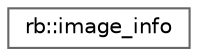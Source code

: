 digraph "Graphical Class Hierarchy"
{
 // LATEX_PDF_SIZE
  bgcolor="transparent";
  edge [fontname=Helvetica,fontsize=10,labelfontname=Helvetica,labelfontsize=10];
  node [fontname=Helvetica,fontsize=10,shape=box,height=0.2,width=0.4];
  rankdir="LR";
  Node0 [label="rb::image_info",height=0.2,width=0.4,color="grey40", fillcolor="white", style="filled",URL="$structrb_1_1image__info.html",tooltip="Structure describing a image info."];
}
